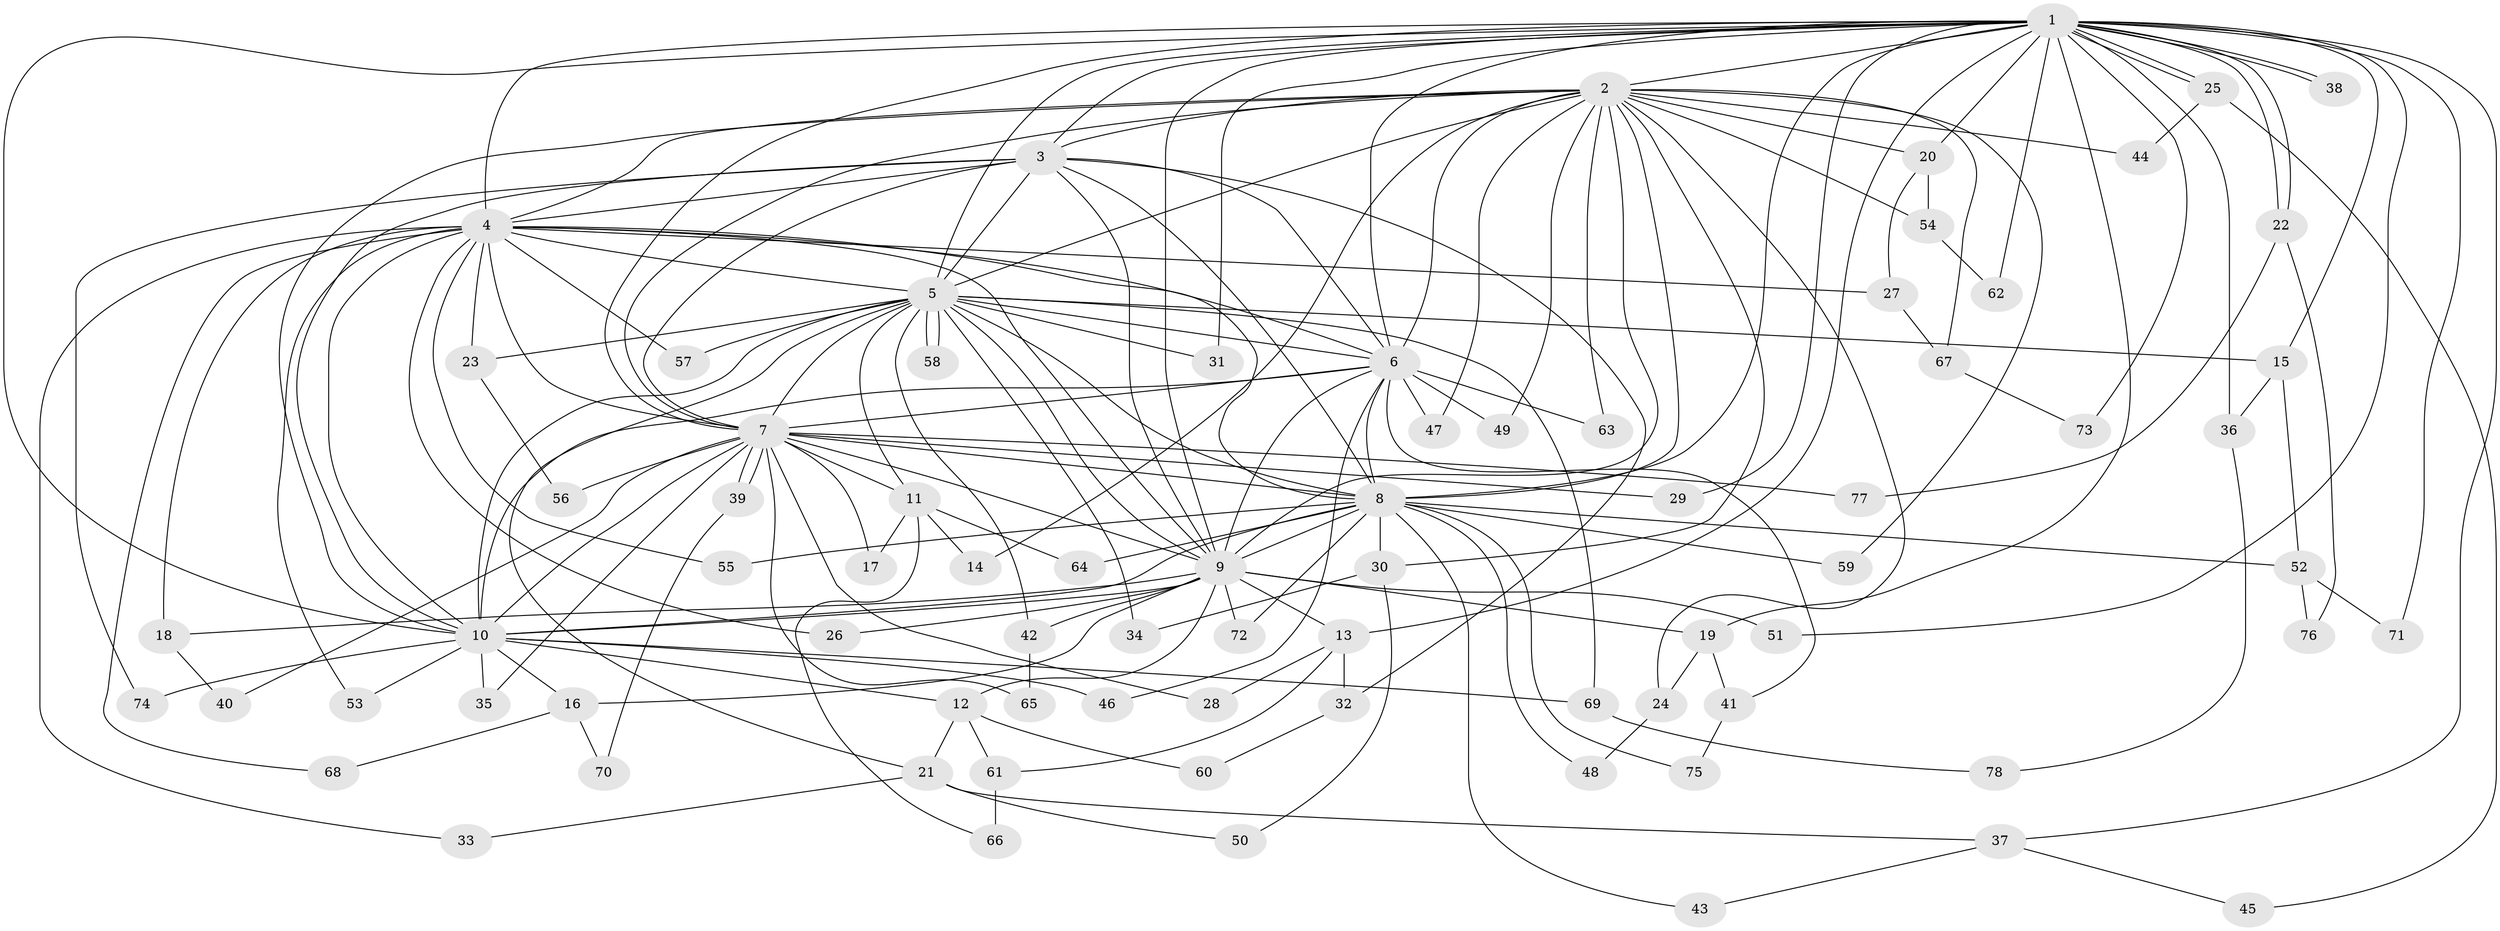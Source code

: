 // coarse degree distribution, {5: 0.125, 11: 0.041666666666666664, 4: 0.25, 3: 0.20833333333333334, 1: 0.08333333333333333, 14: 0.08333333333333333, 13: 0.041666666666666664, 10: 0.08333333333333333, 2: 0.08333333333333333}
// Generated by graph-tools (version 1.1) at 2025/36/03/04/25 23:36:35]
// undirected, 78 vertices, 181 edges
graph export_dot {
  node [color=gray90,style=filled];
  1;
  2;
  3;
  4;
  5;
  6;
  7;
  8;
  9;
  10;
  11;
  12;
  13;
  14;
  15;
  16;
  17;
  18;
  19;
  20;
  21;
  22;
  23;
  24;
  25;
  26;
  27;
  28;
  29;
  30;
  31;
  32;
  33;
  34;
  35;
  36;
  37;
  38;
  39;
  40;
  41;
  42;
  43;
  44;
  45;
  46;
  47;
  48;
  49;
  50;
  51;
  52;
  53;
  54;
  55;
  56;
  57;
  58;
  59;
  60;
  61;
  62;
  63;
  64;
  65;
  66;
  67;
  68;
  69;
  70;
  71;
  72;
  73;
  74;
  75;
  76;
  77;
  78;
  1 -- 2;
  1 -- 3;
  1 -- 4;
  1 -- 5;
  1 -- 6;
  1 -- 7;
  1 -- 8;
  1 -- 9;
  1 -- 10;
  1 -- 13;
  1 -- 15;
  1 -- 19;
  1 -- 20;
  1 -- 22;
  1 -- 22;
  1 -- 25;
  1 -- 25;
  1 -- 29;
  1 -- 31;
  1 -- 36;
  1 -- 37;
  1 -- 38;
  1 -- 38;
  1 -- 51;
  1 -- 62;
  1 -- 71;
  1 -- 73;
  2 -- 3;
  2 -- 4;
  2 -- 5;
  2 -- 6;
  2 -- 7;
  2 -- 8;
  2 -- 9;
  2 -- 10;
  2 -- 14;
  2 -- 20;
  2 -- 24;
  2 -- 30;
  2 -- 44;
  2 -- 47;
  2 -- 49;
  2 -- 54;
  2 -- 59;
  2 -- 63;
  2 -- 67;
  3 -- 4;
  3 -- 5;
  3 -- 6;
  3 -- 7;
  3 -- 8;
  3 -- 9;
  3 -- 10;
  3 -- 32;
  3 -- 74;
  4 -- 5;
  4 -- 6;
  4 -- 7;
  4 -- 8;
  4 -- 9;
  4 -- 10;
  4 -- 18;
  4 -- 23;
  4 -- 26;
  4 -- 27;
  4 -- 33;
  4 -- 53;
  4 -- 55;
  4 -- 57;
  4 -- 68;
  5 -- 6;
  5 -- 7;
  5 -- 8;
  5 -- 9;
  5 -- 10;
  5 -- 11;
  5 -- 15;
  5 -- 21;
  5 -- 23;
  5 -- 31;
  5 -- 34;
  5 -- 42;
  5 -- 57;
  5 -- 58;
  5 -- 58;
  5 -- 69;
  6 -- 7;
  6 -- 8;
  6 -- 9;
  6 -- 10;
  6 -- 41;
  6 -- 46;
  6 -- 47;
  6 -- 49;
  6 -- 63;
  7 -- 8;
  7 -- 9;
  7 -- 10;
  7 -- 11;
  7 -- 17;
  7 -- 28;
  7 -- 29;
  7 -- 35;
  7 -- 39;
  7 -- 39;
  7 -- 40;
  7 -- 56;
  7 -- 65;
  7 -- 77;
  8 -- 9;
  8 -- 10;
  8 -- 30;
  8 -- 43;
  8 -- 48;
  8 -- 52;
  8 -- 55;
  8 -- 59;
  8 -- 64;
  8 -- 72;
  8 -- 75;
  9 -- 10;
  9 -- 12;
  9 -- 13;
  9 -- 16;
  9 -- 18;
  9 -- 19;
  9 -- 26;
  9 -- 42;
  9 -- 51;
  9 -- 72;
  10 -- 12;
  10 -- 16;
  10 -- 35;
  10 -- 46;
  10 -- 53;
  10 -- 69;
  10 -- 74;
  11 -- 14;
  11 -- 17;
  11 -- 64;
  11 -- 66;
  12 -- 21;
  12 -- 60;
  12 -- 61;
  13 -- 28;
  13 -- 32;
  13 -- 61;
  15 -- 36;
  15 -- 52;
  16 -- 68;
  16 -- 70;
  18 -- 40;
  19 -- 24;
  19 -- 41;
  20 -- 27;
  20 -- 54;
  21 -- 33;
  21 -- 37;
  21 -- 50;
  22 -- 76;
  22 -- 77;
  23 -- 56;
  24 -- 48;
  25 -- 44;
  25 -- 45;
  27 -- 67;
  30 -- 34;
  30 -- 50;
  32 -- 60;
  36 -- 78;
  37 -- 43;
  37 -- 45;
  39 -- 70;
  41 -- 75;
  42 -- 65;
  52 -- 71;
  52 -- 76;
  54 -- 62;
  61 -- 66;
  67 -- 73;
  69 -- 78;
}

